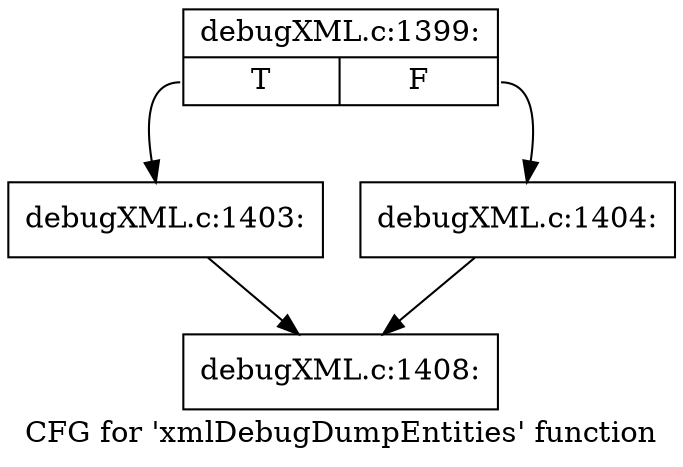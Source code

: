 digraph "CFG for 'xmlDebugDumpEntities' function" {
	label="CFG for 'xmlDebugDumpEntities' function";

	Node0x563aec597d20 [shape=record,label="{debugXML.c:1399:|{<s0>T|<s1>F}}"];
	Node0x563aec597d20:s0 -> Node0x563aec598210;
	Node0x563aec597d20:s1 -> Node0x563aec596340;
	Node0x563aec598210 [shape=record,label="{debugXML.c:1403:}"];
	Node0x563aec598210 -> Node0x563aec597700;
	Node0x563aec596340 [shape=record,label="{debugXML.c:1404:}"];
	Node0x563aec596340 -> Node0x563aec597700;
	Node0x563aec597700 [shape=record,label="{debugXML.c:1408:}"];
}
